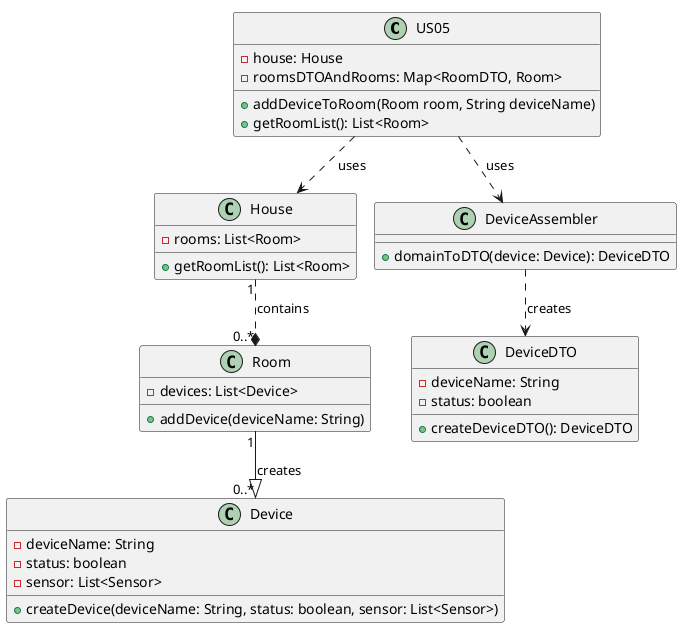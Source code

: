 @startuml
!pragma layout smetana

' Definição de classes
class US05 {
    -house: House
    -roomsDTOAndRooms: Map<RoomDTO, Room>
    +addDeviceToRoom(Room room, String deviceName)
    +getRoomList(): List<Room>
}

class House {
    -rooms: List<Room>
    +getRoomList(): List<Room>
}

class Room {
    -devices: List<Device>
    +addDevice(deviceName: String)
}

class Device {
    -deviceName: String
    -status: boolean
    -sensor: List<Sensor>
    +createDevice(deviceName: String, status: boolean, sensor: List<Sensor>)
}

class DeviceAssembler {
    +domainToDTO(device: Device): DeviceDTO
}

class DeviceDTO {
    -deviceName: String
    -status: boolean
    +createDeviceDTO(): DeviceDTO
}

' Relacionamentos
House "       1" ..* "0..*" Room : contains
Room "1" --|> "                     0..*" Device : creates
DeviceAssembler ..> DeviceDTO : "creates"
US05 ..> House : "uses"
US05 ..> DeviceAssembler : "uses"

@enduml


